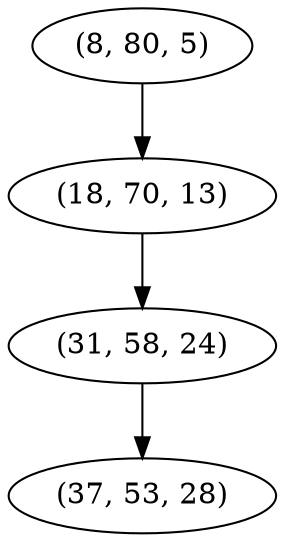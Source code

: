 digraph tree {
    "(8, 80, 5)";
    "(18, 70, 13)";
    "(31, 58, 24)";
    "(37, 53, 28)";
    "(8, 80, 5)" -> "(18, 70, 13)";
    "(18, 70, 13)" -> "(31, 58, 24)";
    "(31, 58, 24)" -> "(37, 53, 28)";
}
